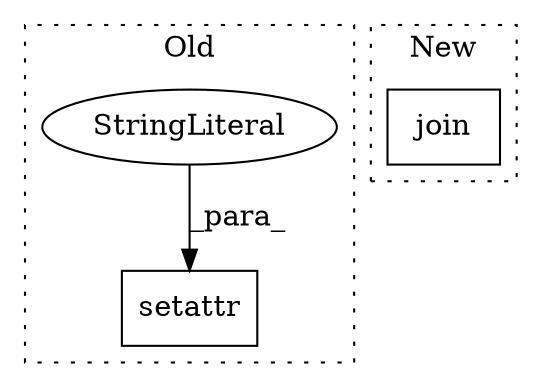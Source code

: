 digraph G {
subgraph cluster0 {
1 [label="setattr" a="32" s="469,489" l="8,1" shape="box"];
3 [label="StringLiteral" a="45" s="477" l="9" shape="ellipse"];
label = "Old";
style="dotted";
}
subgraph cluster1 {
2 [label="join" a="32" s="422,445" l="5,1" shape="box"];
label = "New";
style="dotted";
}
3 -> 1 [label="_para_"];
}